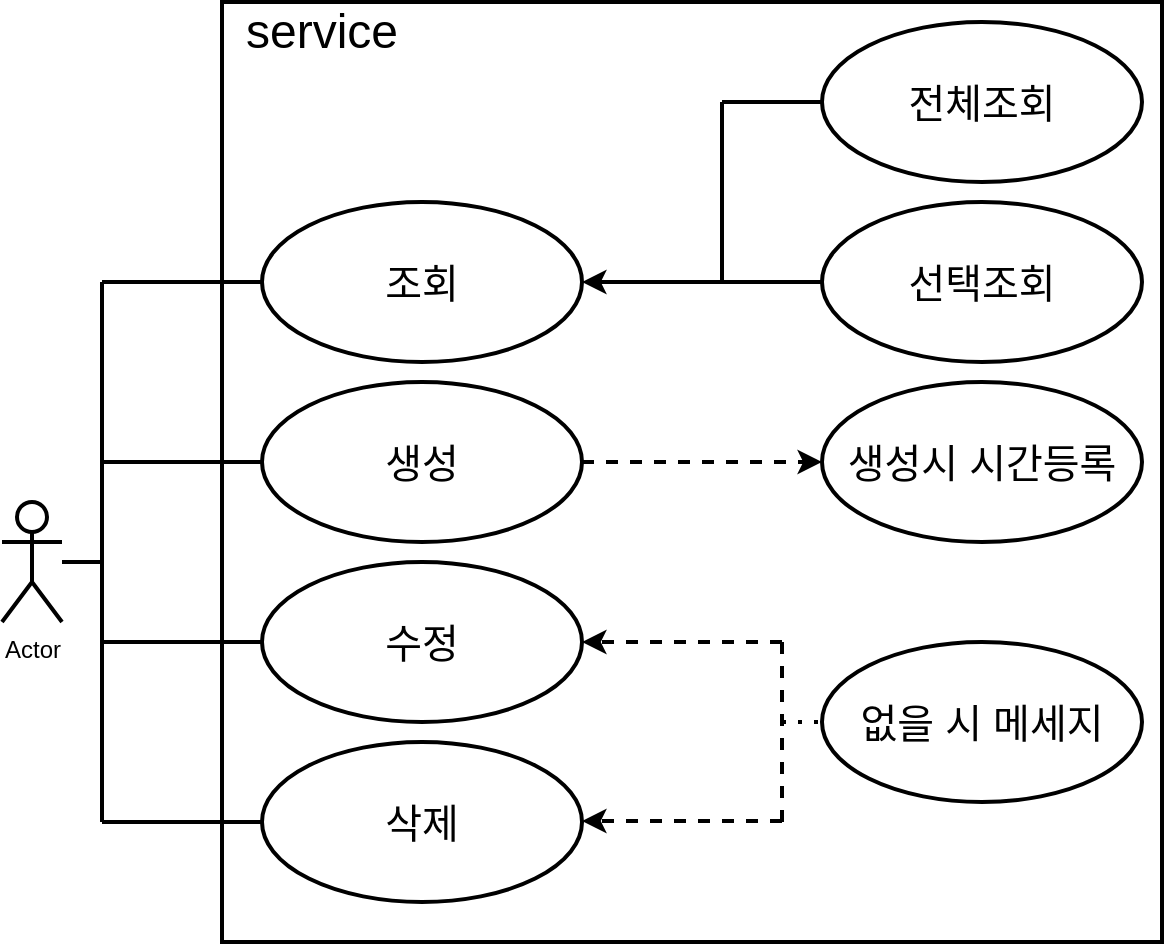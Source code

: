 <mxfile version="24.4.0" type="github">
  <diagram name="페이지-1" id="68j--ii99kryvkrACH99">
    <mxGraphModel dx="953" dy="731" grid="1" gridSize="10" guides="1" tooltips="1" connect="1" arrows="1" fold="1" page="1" pageScale="1" pageWidth="827" pageHeight="1169" math="0" shadow="0">
      <root>
        <mxCell id="0" />
        <mxCell id="1" parent="0" />
        <mxCell id="Ee1ppWPycikmYeckys_f-25" value="&lt;h2 style=&quot;&quot;&gt;&lt;br&gt;&lt;/h2&gt;" style="whiteSpace=wrap;html=1;aspect=fixed;fillColor=none;align=left;strokeWidth=2;" vertex="1" parent="1">
          <mxGeometry x="140" y="100" width="470" height="470" as="geometry" />
        </mxCell>
        <mxCell id="Ee1ppWPycikmYeckys_f-1" value="Actor" style="shape=umlActor;verticalLabelPosition=bottom;verticalAlign=top;html=1;outlineConnect=0;strokeWidth=2;" vertex="1" parent="1">
          <mxGeometry x="30" y="350" width="30" height="60" as="geometry" />
        </mxCell>
        <mxCell id="Ee1ppWPycikmYeckys_f-2" value="&lt;font style=&quot;font-size: 20px;&quot;&gt;생성&lt;/font&gt;" style="ellipse;whiteSpace=wrap;html=1;strokeWidth=2;" vertex="1" parent="1">
          <mxGeometry x="160" y="290" width="160" height="80" as="geometry" />
        </mxCell>
        <mxCell id="Ee1ppWPycikmYeckys_f-3" value="&lt;font style=&quot;font-size: 20px;&quot;&gt;조회&lt;/font&gt;" style="ellipse;whiteSpace=wrap;html=1;strokeWidth=2;" vertex="1" parent="1">
          <mxGeometry x="160" y="200" width="160" height="80" as="geometry" />
        </mxCell>
        <mxCell id="Ee1ppWPycikmYeckys_f-4" value="&lt;font style=&quot;font-size: 20px;&quot;&gt;삭제&lt;/font&gt;" style="ellipse;whiteSpace=wrap;html=1;strokeWidth=2;" vertex="1" parent="1">
          <mxGeometry x="160" y="470" width="160" height="80" as="geometry" />
        </mxCell>
        <mxCell id="Ee1ppWPycikmYeckys_f-5" value="&lt;font style=&quot;font-size: 20px;&quot;&gt;수정&lt;/font&gt;" style="ellipse;whiteSpace=wrap;html=1;strokeWidth=2;" vertex="1" parent="1">
          <mxGeometry x="160" y="380" width="160" height="80" as="geometry" />
        </mxCell>
        <mxCell id="Ee1ppWPycikmYeckys_f-11" value="" style="endArrow=classic;html=1;rounded=0;entryX=1;entryY=0.5;entryDx=0;entryDy=0;strokeWidth=2;exitX=0;exitY=0.5;exitDx=0;exitDy=0;" edge="1" parent="1" source="Ee1ppWPycikmYeckys_f-12" target="Ee1ppWPycikmYeckys_f-3">
          <mxGeometry width="50" height="50" relative="1" as="geometry">
            <mxPoint x="430" y="240" as="sourcePoint" />
            <mxPoint x="440" y="320" as="targetPoint" />
          </mxGeometry>
        </mxCell>
        <mxCell id="Ee1ppWPycikmYeckys_f-12" value="&lt;font style=&quot;font-size: 20px;&quot;&gt;선택조회&lt;/font&gt;" style="ellipse;whiteSpace=wrap;html=1;strokeWidth=2;" vertex="1" parent="1">
          <mxGeometry x="440" y="200" width="160" height="80" as="geometry" />
        </mxCell>
        <mxCell id="Ee1ppWPycikmYeckys_f-13" value="&lt;font style=&quot;font-size: 20px;&quot;&gt;전체조회&lt;/font&gt;" style="ellipse;whiteSpace=wrap;html=1;strokeWidth=2;" vertex="1" parent="1">
          <mxGeometry x="440" y="110" width="160" height="80" as="geometry" />
        </mxCell>
        <mxCell id="Ee1ppWPycikmYeckys_f-15" value="" style="endArrow=none;html=1;rounded=0;exitX=0;exitY=0.5;exitDx=0;exitDy=0;strokeWidth=2;" edge="1" parent="1" source="Ee1ppWPycikmYeckys_f-13">
          <mxGeometry width="50" height="50" relative="1" as="geometry">
            <mxPoint x="390" y="370" as="sourcePoint" />
            <mxPoint x="390" y="150" as="targetPoint" />
          </mxGeometry>
        </mxCell>
        <mxCell id="Ee1ppWPycikmYeckys_f-16" value="" style="endArrow=none;html=1;rounded=0;strokeWidth=2;" edge="1" parent="1">
          <mxGeometry width="50" height="50" relative="1" as="geometry">
            <mxPoint x="390" y="240" as="sourcePoint" />
            <mxPoint x="390" y="150" as="targetPoint" />
          </mxGeometry>
        </mxCell>
        <mxCell id="Ee1ppWPycikmYeckys_f-17" value="" style="endArrow=classic;html=1;rounded=0;dashed=1;exitX=1;exitY=0.5;exitDx=0;exitDy=0;entryX=0;entryY=0.5;entryDx=0;entryDy=0;strokeWidth=2;" edge="1" parent="1" source="Ee1ppWPycikmYeckys_f-2" target="Ee1ppWPycikmYeckys_f-18">
          <mxGeometry width="50" height="50" relative="1" as="geometry">
            <mxPoint x="420" y="330" as="sourcePoint" />
            <mxPoint x="430" y="430" as="targetPoint" />
          </mxGeometry>
        </mxCell>
        <mxCell id="Ee1ppWPycikmYeckys_f-18" value="&lt;font style=&quot;font-size: 20px;&quot;&gt;생성시 시간등록&lt;/font&gt;" style="ellipse;whiteSpace=wrap;html=1;strokeWidth=2;" vertex="1" parent="1">
          <mxGeometry x="440" y="290" width="160" height="80" as="geometry" />
        </mxCell>
        <mxCell id="Ee1ppWPycikmYeckys_f-19" value="&lt;font style=&quot;font-size: 20px;&quot;&gt;없을 시 메세지&lt;/font&gt;" style="ellipse;whiteSpace=wrap;html=1;strokeWidth=2;" vertex="1" parent="1">
          <mxGeometry x="440" y="420" width="160" height="80" as="geometry" />
        </mxCell>
        <mxCell id="Ee1ppWPycikmYeckys_f-21" value="" style="endArrow=classic;html=1;rounded=0;entryX=1;entryY=0.5;entryDx=0;entryDy=0;dashed=1;strokeWidth=2;" edge="1" parent="1" target="Ee1ppWPycikmYeckys_f-5">
          <mxGeometry width="50" height="50" relative="1" as="geometry">
            <mxPoint x="420" y="420" as="sourcePoint" />
            <mxPoint x="440" y="320" as="targetPoint" />
          </mxGeometry>
        </mxCell>
        <mxCell id="Ee1ppWPycikmYeckys_f-22" value="" style="endArrow=classic;html=1;rounded=0;entryX=1;entryY=0.5;entryDx=0;entryDy=0;dashed=1;strokeWidth=2;" edge="1" parent="1">
          <mxGeometry width="50" height="50" relative="1" as="geometry">
            <mxPoint x="420" y="509.5" as="sourcePoint" />
            <mxPoint x="320" y="509.5" as="targetPoint" />
          </mxGeometry>
        </mxCell>
        <mxCell id="Ee1ppWPycikmYeckys_f-23" value="" style="endArrow=none;dashed=1;html=1;rounded=0;strokeWidth=2;" edge="1" parent="1">
          <mxGeometry width="50" height="50" relative="1" as="geometry">
            <mxPoint x="420" y="510" as="sourcePoint" />
            <mxPoint x="420" y="420" as="targetPoint" />
          </mxGeometry>
        </mxCell>
        <mxCell id="Ee1ppWPycikmYeckys_f-24" value="" style="endArrow=none;dashed=1;html=1;dashPattern=1 3;strokeWidth=2;rounded=0;entryX=0;entryY=0.5;entryDx=0;entryDy=0;" edge="1" parent="1" target="Ee1ppWPycikmYeckys_f-19">
          <mxGeometry width="50" height="50" relative="1" as="geometry">
            <mxPoint x="420" y="460" as="sourcePoint" />
            <mxPoint x="440" y="320" as="targetPoint" />
          </mxGeometry>
        </mxCell>
        <mxCell id="Ee1ppWPycikmYeckys_f-26" value="&lt;span style=&quot;background-color: initial;&quot;&gt;&lt;font style=&quot;font-size: 24px;&quot;&gt;service&lt;/font&gt;&lt;/span&gt;" style="text;html=1;align=left;verticalAlign=middle;whiteSpace=wrap;rounded=0;" vertex="1" parent="1">
          <mxGeometry x="150" y="100" width="60" height="30" as="geometry" />
        </mxCell>
        <mxCell id="Ee1ppWPycikmYeckys_f-31" value="" style="endArrow=none;html=1;rounded=0;strokeWidth=2;entryX=0;entryY=0.5;entryDx=0;entryDy=0;" edge="1" parent="1" target="Ee1ppWPycikmYeckys_f-3">
          <mxGeometry width="50" height="50" relative="1" as="geometry">
            <mxPoint x="80" y="240" as="sourcePoint" />
            <mxPoint x="150.0" y="239.5" as="targetPoint" />
          </mxGeometry>
        </mxCell>
        <mxCell id="Ee1ppWPycikmYeckys_f-32" value="" style="endArrow=none;html=1;rounded=0;strokeWidth=2;entryX=0;entryY=0.5;entryDx=0;entryDy=0;" edge="1" parent="1" target="Ee1ppWPycikmYeckys_f-4">
          <mxGeometry width="50" height="50" relative="1" as="geometry">
            <mxPoint x="80" y="510" as="sourcePoint" />
            <mxPoint x="150.0" y="509.5" as="targetPoint" />
          </mxGeometry>
        </mxCell>
        <mxCell id="Ee1ppWPycikmYeckys_f-33" value="" style="endArrow=none;html=1;rounded=0;strokeWidth=2;entryX=0;entryY=0.5;entryDx=0;entryDy=0;" edge="1" parent="1" target="Ee1ppWPycikmYeckys_f-5">
          <mxGeometry width="50" height="50" relative="1" as="geometry">
            <mxPoint x="80" y="420" as="sourcePoint" />
            <mxPoint x="150.0" y="420" as="targetPoint" />
          </mxGeometry>
        </mxCell>
        <mxCell id="Ee1ppWPycikmYeckys_f-34" value="" style="endArrow=none;html=1;rounded=0;strokeWidth=2;entryX=0;entryY=0.5;entryDx=0;entryDy=0;" edge="1" parent="1" target="Ee1ppWPycikmYeckys_f-2">
          <mxGeometry width="50" height="50" relative="1" as="geometry">
            <mxPoint x="80" y="330" as="sourcePoint" />
            <mxPoint x="150.0" y="329.5" as="targetPoint" />
          </mxGeometry>
        </mxCell>
        <mxCell id="Ee1ppWPycikmYeckys_f-35" value="" style="endArrow=none;html=1;rounded=0;strokeWidth=2;" edge="1" parent="1">
          <mxGeometry width="50" height="50" relative="1" as="geometry">
            <mxPoint x="80" y="510" as="sourcePoint" />
            <mxPoint x="80" y="240" as="targetPoint" />
          </mxGeometry>
        </mxCell>
        <mxCell id="Ee1ppWPycikmYeckys_f-36" value="" style="endArrow=none;html=1;rounded=0;strokeWidth=2;" edge="1" parent="1" source="Ee1ppWPycikmYeckys_f-1">
          <mxGeometry width="50" height="50" relative="1" as="geometry">
            <mxPoint x="390" y="450" as="sourcePoint" />
            <mxPoint x="80" y="380" as="targetPoint" />
          </mxGeometry>
        </mxCell>
      </root>
    </mxGraphModel>
  </diagram>
</mxfile>
